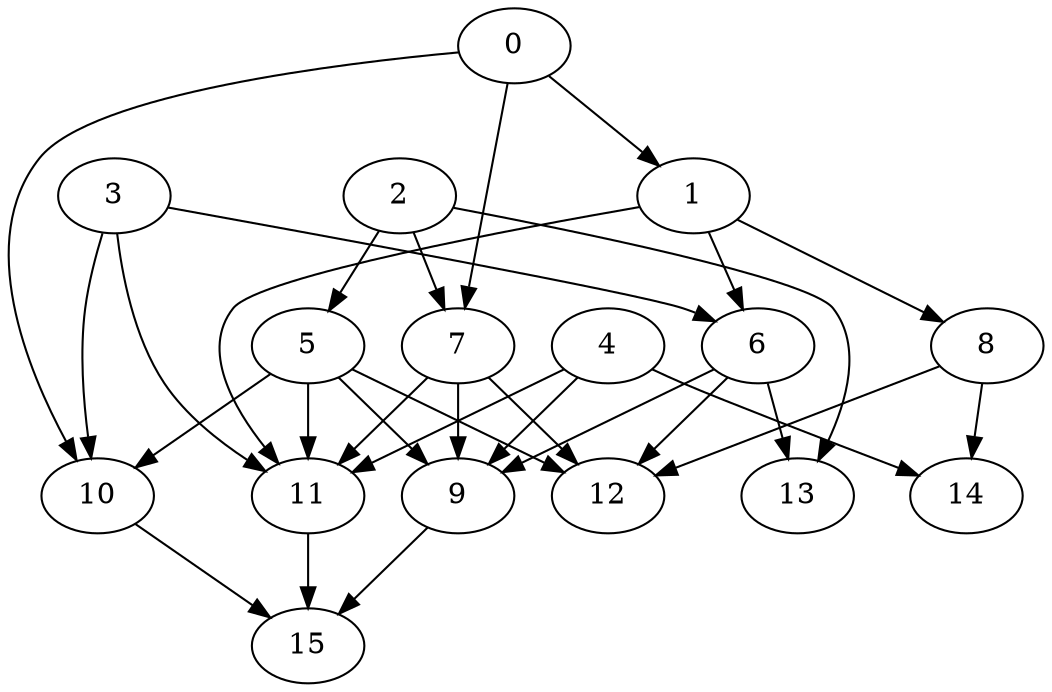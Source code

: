 digraph {
    6 -> 12;
    4 -> 9;
    3 -> 10;
    5 -> 10;
    8 -> 12;
    1 -> 6;
    2 -> 5;
    10 -> 15;
    4 -> 14;
    3 -> 6;
    5 -> 9;
    4 -> 11;
    5 -> 12;
    0 -> 1;
    0 -> 7;
    8 -> 14;
    0 -> 10;
    2 -> 7;
    1 -> 11;
    1 -> 8;
    2 -> 13;
    7 -> 9;
    6 -> 13;
    7 -> 12;
    3 -> 11;
    5 -> 11;
    9 -> 15;
    11 -> 15;
    7 -> 11;
    6 -> 9;
}